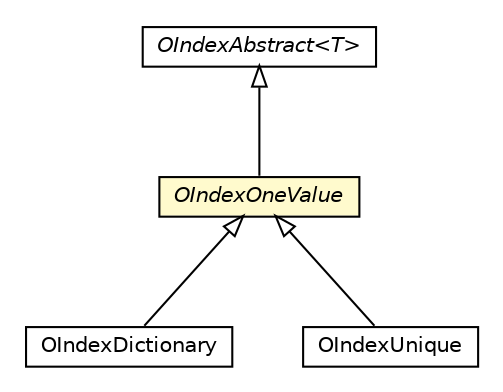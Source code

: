 #!/usr/local/bin/dot
#
# Class diagram 
# Generated by UMLGraph version R5_6-24-gf6e263 (http://www.umlgraph.org/)
#

digraph G {
	edge [fontname="Helvetica",fontsize=10,labelfontname="Helvetica",labelfontsize=10];
	node [fontname="Helvetica",fontsize=10,shape=plaintext];
	nodesep=0.25;
	ranksep=0.5;
	// com.orientechnologies.orient.core.index.OIndexDictionary
	c3874146 [label=<<table title="com.orientechnologies.orient.core.index.OIndexDictionary" border="0" cellborder="1" cellspacing="0" cellpadding="2" port="p" href="./OIndexDictionary.html">
		<tr><td><table border="0" cellspacing="0" cellpadding="1">
<tr><td align="center" balign="center"> OIndexDictionary </td></tr>
		</table></td></tr>
		</table>>, URL="./OIndexDictionary.html", fontname="Helvetica", fontcolor="black", fontsize=10.0];
	// com.orientechnologies.orient.core.index.OIndexAbstract<T>
	c3874153 [label=<<table title="com.orientechnologies.orient.core.index.OIndexAbstract" border="0" cellborder="1" cellspacing="0" cellpadding="2" port="p" href="./OIndexAbstract.html">
		<tr><td><table border="0" cellspacing="0" cellpadding="1">
<tr><td align="center" balign="center"><font face="Helvetica-Oblique"> OIndexAbstract&lt;T&gt; </font></td></tr>
		</table></td></tr>
		</table>>, URL="./OIndexAbstract.html", fontname="Helvetica", fontcolor="black", fontsize=10.0];
	// com.orientechnologies.orient.core.index.OIndexUnique
	c3874200 [label=<<table title="com.orientechnologies.orient.core.index.OIndexUnique" border="0" cellborder="1" cellspacing="0" cellpadding="2" port="p" href="./OIndexUnique.html">
		<tr><td><table border="0" cellspacing="0" cellpadding="1">
<tr><td align="center" balign="center"> OIndexUnique </td></tr>
		</table></td></tr>
		</table>>, URL="./OIndexUnique.html", fontname="Helvetica", fontcolor="black", fontsize=10.0];
	// com.orientechnologies.orient.core.index.OIndexOneValue
	c3874202 [label=<<table title="com.orientechnologies.orient.core.index.OIndexOneValue" border="0" cellborder="1" cellspacing="0" cellpadding="2" port="p" bgcolor="lemonChiffon" href="./OIndexOneValue.html">
		<tr><td><table border="0" cellspacing="0" cellpadding="1">
<tr><td align="center" balign="center"><font face="Helvetica-Oblique"> OIndexOneValue </font></td></tr>
		</table></td></tr>
		</table>>, URL="./OIndexOneValue.html", fontname="Helvetica", fontcolor="black", fontsize=10.0];
	//com.orientechnologies.orient.core.index.OIndexDictionary extends com.orientechnologies.orient.core.index.OIndexOneValue
	c3874202:p -> c3874146:p [dir=back,arrowtail=empty];
	//com.orientechnologies.orient.core.index.OIndexUnique extends com.orientechnologies.orient.core.index.OIndexOneValue
	c3874202:p -> c3874200:p [dir=back,arrowtail=empty];
	//com.orientechnologies.orient.core.index.OIndexOneValue extends com.orientechnologies.orient.core.index.OIndexAbstract<com.orientechnologies.orient.core.db.record.OIdentifiable>
	c3874153:p -> c3874202:p [dir=back,arrowtail=empty];
}

